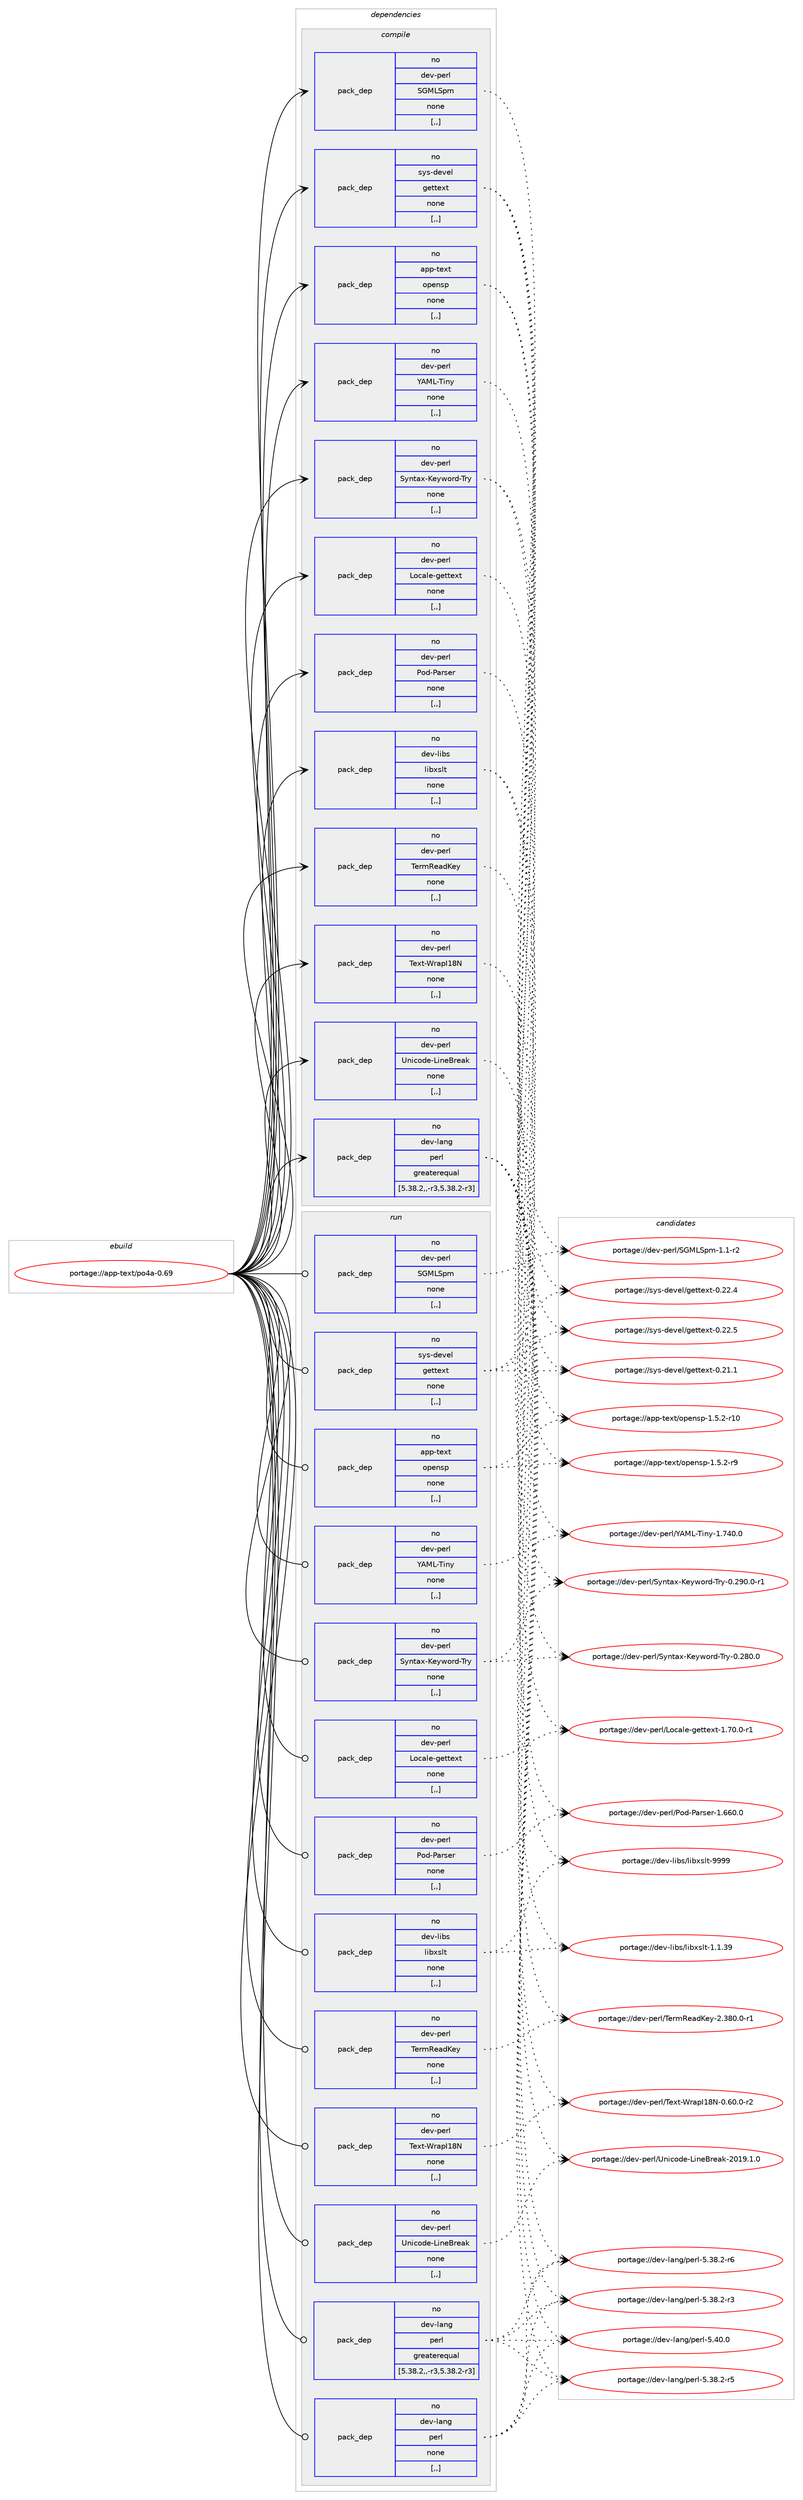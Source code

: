 digraph prolog {

# *************
# Graph options
# *************

newrank=true;
concentrate=true;
compound=true;
graph [rankdir=LR,fontname=Helvetica,fontsize=10,ranksep=1.5];#, ranksep=2.5, nodesep=0.2];
edge  [arrowhead=vee];
node  [fontname=Helvetica,fontsize=10];

# **********
# The ebuild
# **********

subgraph cluster_leftcol {
color=gray;
rank=same;
label=<<i>ebuild</i>>;
id [label="portage://app-text/po4a-0.69", color=red, width=4, href="../app-text/po4a-0.69.svg"];
}

# ****************
# The dependencies
# ****************

subgraph cluster_midcol {
color=gray;
label=<<i>dependencies</i>>;
subgraph cluster_compile {
fillcolor="#eeeeee";
style=filled;
label=<<i>compile</i>>;
subgraph pack40781 {
dependency56306 [label=<<TABLE BORDER="0" CELLBORDER="1" CELLSPACING="0" CELLPADDING="4" WIDTH="220"><TR><TD ROWSPAN="6" CELLPADDING="30">pack_dep</TD></TR><TR><TD WIDTH="110">no</TD></TR><TR><TD>app-text</TD></TR><TR><TD>opensp</TD></TR><TR><TD>none</TD></TR><TR><TD>[,,]</TD></TR></TABLE>>, shape=none, color=blue];
}
id:e -> dependency56306:w [weight=20,style="solid",arrowhead="vee"];
subgraph pack40782 {
dependency56307 [label=<<TABLE BORDER="0" CELLBORDER="1" CELLSPACING="0" CELLPADDING="4" WIDTH="220"><TR><TD ROWSPAN="6" CELLPADDING="30">pack_dep</TD></TR><TR><TD WIDTH="110">no</TD></TR><TR><TD>dev-lang</TD></TR><TR><TD>perl</TD></TR><TR><TD>greaterequal</TD></TR><TR><TD>[5.38.2,,-r3,5.38.2-r3]</TD></TR></TABLE>>, shape=none, color=blue];
}
id:e -> dependency56307:w [weight=20,style="solid",arrowhead="vee"];
subgraph pack40783 {
dependency56308 [label=<<TABLE BORDER="0" CELLBORDER="1" CELLSPACING="0" CELLPADDING="4" WIDTH="220"><TR><TD ROWSPAN="6" CELLPADDING="30">pack_dep</TD></TR><TR><TD WIDTH="110">no</TD></TR><TR><TD>dev-libs</TD></TR><TR><TD>libxslt</TD></TR><TR><TD>none</TD></TR><TR><TD>[,,]</TD></TR></TABLE>>, shape=none, color=blue];
}
id:e -> dependency56308:w [weight=20,style="solid",arrowhead="vee"];
subgraph pack40784 {
dependency56309 [label=<<TABLE BORDER="0" CELLBORDER="1" CELLSPACING="0" CELLPADDING="4" WIDTH="220"><TR><TD ROWSPAN="6" CELLPADDING="30">pack_dep</TD></TR><TR><TD WIDTH="110">no</TD></TR><TR><TD>dev-perl</TD></TR><TR><TD>Locale-gettext</TD></TR><TR><TD>none</TD></TR><TR><TD>[,,]</TD></TR></TABLE>>, shape=none, color=blue];
}
id:e -> dependency56309:w [weight=20,style="solid",arrowhead="vee"];
subgraph pack40785 {
dependency56310 [label=<<TABLE BORDER="0" CELLBORDER="1" CELLSPACING="0" CELLPADDING="4" WIDTH="220"><TR><TD ROWSPAN="6" CELLPADDING="30">pack_dep</TD></TR><TR><TD WIDTH="110">no</TD></TR><TR><TD>dev-perl</TD></TR><TR><TD>Pod-Parser</TD></TR><TR><TD>none</TD></TR><TR><TD>[,,]</TD></TR></TABLE>>, shape=none, color=blue];
}
id:e -> dependency56310:w [weight=20,style="solid",arrowhead="vee"];
subgraph pack40786 {
dependency56311 [label=<<TABLE BORDER="0" CELLBORDER="1" CELLSPACING="0" CELLPADDING="4" WIDTH="220"><TR><TD ROWSPAN="6" CELLPADDING="30">pack_dep</TD></TR><TR><TD WIDTH="110">no</TD></TR><TR><TD>dev-perl</TD></TR><TR><TD>SGMLSpm</TD></TR><TR><TD>none</TD></TR><TR><TD>[,,]</TD></TR></TABLE>>, shape=none, color=blue];
}
id:e -> dependency56311:w [weight=20,style="solid",arrowhead="vee"];
subgraph pack40787 {
dependency56312 [label=<<TABLE BORDER="0" CELLBORDER="1" CELLSPACING="0" CELLPADDING="4" WIDTH="220"><TR><TD ROWSPAN="6" CELLPADDING="30">pack_dep</TD></TR><TR><TD WIDTH="110">no</TD></TR><TR><TD>dev-perl</TD></TR><TR><TD>Syntax-Keyword-Try</TD></TR><TR><TD>none</TD></TR><TR><TD>[,,]</TD></TR></TABLE>>, shape=none, color=blue];
}
id:e -> dependency56312:w [weight=20,style="solid",arrowhead="vee"];
subgraph pack40788 {
dependency56313 [label=<<TABLE BORDER="0" CELLBORDER="1" CELLSPACING="0" CELLPADDING="4" WIDTH="220"><TR><TD ROWSPAN="6" CELLPADDING="30">pack_dep</TD></TR><TR><TD WIDTH="110">no</TD></TR><TR><TD>dev-perl</TD></TR><TR><TD>TermReadKey</TD></TR><TR><TD>none</TD></TR><TR><TD>[,,]</TD></TR></TABLE>>, shape=none, color=blue];
}
id:e -> dependency56313:w [weight=20,style="solid",arrowhead="vee"];
subgraph pack40789 {
dependency56314 [label=<<TABLE BORDER="0" CELLBORDER="1" CELLSPACING="0" CELLPADDING="4" WIDTH="220"><TR><TD ROWSPAN="6" CELLPADDING="30">pack_dep</TD></TR><TR><TD WIDTH="110">no</TD></TR><TR><TD>dev-perl</TD></TR><TR><TD>Text-WrapI18N</TD></TR><TR><TD>none</TD></TR><TR><TD>[,,]</TD></TR></TABLE>>, shape=none, color=blue];
}
id:e -> dependency56314:w [weight=20,style="solid",arrowhead="vee"];
subgraph pack40790 {
dependency56315 [label=<<TABLE BORDER="0" CELLBORDER="1" CELLSPACING="0" CELLPADDING="4" WIDTH="220"><TR><TD ROWSPAN="6" CELLPADDING="30">pack_dep</TD></TR><TR><TD WIDTH="110">no</TD></TR><TR><TD>dev-perl</TD></TR><TR><TD>Unicode-LineBreak</TD></TR><TR><TD>none</TD></TR><TR><TD>[,,]</TD></TR></TABLE>>, shape=none, color=blue];
}
id:e -> dependency56315:w [weight=20,style="solid",arrowhead="vee"];
subgraph pack40791 {
dependency56316 [label=<<TABLE BORDER="0" CELLBORDER="1" CELLSPACING="0" CELLPADDING="4" WIDTH="220"><TR><TD ROWSPAN="6" CELLPADDING="30">pack_dep</TD></TR><TR><TD WIDTH="110">no</TD></TR><TR><TD>dev-perl</TD></TR><TR><TD>YAML-Tiny</TD></TR><TR><TD>none</TD></TR><TR><TD>[,,]</TD></TR></TABLE>>, shape=none, color=blue];
}
id:e -> dependency56316:w [weight=20,style="solid",arrowhead="vee"];
subgraph pack40792 {
dependency56317 [label=<<TABLE BORDER="0" CELLBORDER="1" CELLSPACING="0" CELLPADDING="4" WIDTH="220"><TR><TD ROWSPAN="6" CELLPADDING="30">pack_dep</TD></TR><TR><TD WIDTH="110">no</TD></TR><TR><TD>sys-devel</TD></TR><TR><TD>gettext</TD></TR><TR><TD>none</TD></TR><TR><TD>[,,]</TD></TR></TABLE>>, shape=none, color=blue];
}
id:e -> dependency56317:w [weight=20,style="solid",arrowhead="vee"];
}
subgraph cluster_compileandrun {
fillcolor="#eeeeee";
style=filled;
label=<<i>compile and run</i>>;
}
subgraph cluster_run {
fillcolor="#eeeeee";
style=filled;
label=<<i>run</i>>;
subgraph pack40793 {
dependency56318 [label=<<TABLE BORDER="0" CELLBORDER="1" CELLSPACING="0" CELLPADDING="4" WIDTH="220"><TR><TD ROWSPAN="6" CELLPADDING="30">pack_dep</TD></TR><TR><TD WIDTH="110">no</TD></TR><TR><TD>app-text</TD></TR><TR><TD>opensp</TD></TR><TR><TD>none</TD></TR><TR><TD>[,,]</TD></TR></TABLE>>, shape=none, color=blue];
}
id:e -> dependency56318:w [weight=20,style="solid",arrowhead="odot"];
subgraph pack40794 {
dependency56319 [label=<<TABLE BORDER="0" CELLBORDER="1" CELLSPACING="0" CELLPADDING="4" WIDTH="220"><TR><TD ROWSPAN="6" CELLPADDING="30">pack_dep</TD></TR><TR><TD WIDTH="110">no</TD></TR><TR><TD>dev-lang</TD></TR><TR><TD>perl</TD></TR><TR><TD>greaterequal</TD></TR><TR><TD>[5.38.2,,-r3,5.38.2-r3]</TD></TR></TABLE>>, shape=none, color=blue];
}
id:e -> dependency56319:w [weight=20,style="solid",arrowhead="odot"];
subgraph pack40795 {
dependency56320 [label=<<TABLE BORDER="0" CELLBORDER="1" CELLSPACING="0" CELLPADDING="4" WIDTH="220"><TR><TD ROWSPAN="6" CELLPADDING="30">pack_dep</TD></TR><TR><TD WIDTH="110">no</TD></TR><TR><TD>dev-lang</TD></TR><TR><TD>perl</TD></TR><TR><TD>none</TD></TR><TR><TD>[,,]</TD></TR></TABLE>>, shape=none, color=blue];
}
id:e -> dependency56320:w [weight=20,style="solid",arrowhead="odot"];
subgraph pack40796 {
dependency56321 [label=<<TABLE BORDER="0" CELLBORDER="1" CELLSPACING="0" CELLPADDING="4" WIDTH="220"><TR><TD ROWSPAN="6" CELLPADDING="30">pack_dep</TD></TR><TR><TD WIDTH="110">no</TD></TR><TR><TD>dev-libs</TD></TR><TR><TD>libxslt</TD></TR><TR><TD>none</TD></TR><TR><TD>[,,]</TD></TR></TABLE>>, shape=none, color=blue];
}
id:e -> dependency56321:w [weight=20,style="solid",arrowhead="odot"];
subgraph pack40797 {
dependency56322 [label=<<TABLE BORDER="0" CELLBORDER="1" CELLSPACING="0" CELLPADDING="4" WIDTH="220"><TR><TD ROWSPAN="6" CELLPADDING="30">pack_dep</TD></TR><TR><TD WIDTH="110">no</TD></TR><TR><TD>dev-perl</TD></TR><TR><TD>Locale-gettext</TD></TR><TR><TD>none</TD></TR><TR><TD>[,,]</TD></TR></TABLE>>, shape=none, color=blue];
}
id:e -> dependency56322:w [weight=20,style="solid",arrowhead="odot"];
subgraph pack40798 {
dependency56323 [label=<<TABLE BORDER="0" CELLBORDER="1" CELLSPACING="0" CELLPADDING="4" WIDTH="220"><TR><TD ROWSPAN="6" CELLPADDING="30">pack_dep</TD></TR><TR><TD WIDTH="110">no</TD></TR><TR><TD>dev-perl</TD></TR><TR><TD>Pod-Parser</TD></TR><TR><TD>none</TD></TR><TR><TD>[,,]</TD></TR></TABLE>>, shape=none, color=blue];
}
id:e -> dependency56323:w [weight=20,style="solid",arrowhead="odot"];
subgraph pack40799 {
dependency56324 [label=<<TABLE BORDER="0" CELLBORDER="1" CELLSPACING="0" CELLPADDING="4" WIDTH="220"><TR><TD ROWSPAN="6" CELLPADDING="30">pack_dep</TD></TR><TR><TD WIDTH="110">no</TD></TR><TR><TD>dev-perl</TD></TR><TR><TD>SGMLSpm</TD></TR><TR><TD>none</TD></TR><TR><TD>[,,]</TD></TR></TABLE>>, shape=none, color=blue];
}
id:e -> dependency56324:w [weight=20,style="solid",arrowhead="odot"];
subgraph pack40800 {
dependency56325 [label=<<TABLE BORDER="0" CELLBORDER="1" CELLSPACING="0" CELLPADDING="4" WIDTH="220"><TR><TD ROWSPAN="6" CELLPADDING="30">pack_dep</TD></TR><TR><TD WIDTH="110">no</TD></TR><TR><TD>dev-perl</TD></TR><TR><TD>Syntax-Keyword-Try</TD></TR><TR><TD>none</TD></TR><TR><TD>[,,]</TD></TR></TABLE>>, shape=none, color=blue];
}
id:e -> dependency56325:w [weight=20,style="solid",arrowhead="odot"];
subgraph pack40801 {
dependency56326 [label=<<TABLE BORDER="0" CELLBORDER="1" CELLSPACING="0" CELLPADDING="4" WIDTH="220"><TR><TD ROWSPAN="6" CELLPADDING="30">pack_dep</TD></TR><TR><TD WIDTH="110">no</TD></TR><TR><TD>dev-perl</TD></TR><TR><TD>TermReadKey</TD></TR><TR><TD>none</TD></TR><TR><TD>[,,]</TD></TR></TABLE>>, shape=none, color=blue];
}
id:e -> dependency56326:w [weight=20,style="solid",arrowhead="odot"];
subgraph pack40802 {
dependency56327 [label=<<TABLE BORDER="0" CELLBORDER="1" CELLSPACING="0" CELLPADDING="4" WIDTH="220"><TR><TD ROWSPAN="6" CELLPADDING="30">pack_dep</TD></TR><TR><TD WIDTH="110">no</TD></TR><TR><TD>dev-perl</TD></TR><TR><TD>Text-WrapI18N</TD></TR><TR><TD>none</TD></TR><TR><TD>[,,]</TD></TR></TABLE>>, shape=none, color=blue];
}
id:e -> dependency56327:w [weight=20,style="solid",arrowhead="odot"];
subgraph pack40803 {
dependency56328 [label=<<TABLE BORDER="0" CELLBORDER="1" CELLSPACING="0" CELLPADDING="4" WIDTH="220"><TR><TD ROWSPAN="6" CELLPADDING="30">pack_dep</TD></TR><TR><TD WIDTH="110">no</TD></TR><TR><TD>dev-perl</TD></TR><TR><TD>Unicode-LineBreak</TD></TR><TR><TD>none</TD></TR><TR><TD>[,,]</TD></TR></TABLE>>, shape=none, color=blue];
}
id:e -> dependency56328:w [weight=20,style="solid",arrowhead="odot"];
subgraph pack40804 {
dependency56329 [label=<<TABLE BORDER="0" CELLBORDER="1" CELLSPACING="0" CELLPADDING="4" WIDTH="220"><TR><TD ROWSPAN="6" CELLPADDING="30">pack_dep</TD></TR><TR><TD WIDTH="110">no</TD></TR><TR><TD>dev-perl</TD></TR><TR><TD>YAML-Tiny</TD></TR><TR><TD>none</TD></TR><TR><TD>[,,]</TD></TR></TABLE>>, shape=none, color=blue];
}
id:e -> dependency56329:w [weight=20,style="solid",arrowhead="odot"];
subgraph pack40805 {
dependency56330 [label=<<TABLE BORDER="0" CELLBORDER="1" CELLSPACING="0" CELLPADDING="4" WIDTH="220"><TR><TD ROWSPAN="6" CELLPADDING="30">pack_dep</TD></TR><TR><TD WIDTH="110">no</TD></TR><TR><TD>sys-devel</TD></TR><TR><TD>gettext</TD></TR><TR><TD>none</TD></TR><TR><TD>[,,]</TD></TR></TABLE>>, shape=none, color=blue];
}
id:e -> dependency56330:w [weight=20,style="solid",arrowhead="odot"];
}
}

# **************
# The candidates
# **************

subgraph cluster_choices {
rank=same;
color=gray;
label=<<i>candidates</i>>;

subgraph choice40781 {
color=black;
nodesep=1;
choice971121124511610112011647111112101110115112454946534650451144948 [label="portage://app-text/opensp-1.5.2-r10", color=red, width=4,href="../app-text/opensp-1.5.2-r10.svg"];
choice9711211245116101120116471111121011101151124549465346504511457 [label="portage://app-text/opensp-1.5.2-r9", color=red, width=4,href="../app-text/opensp-1.5.2-r9.svg"];
dependency56306:e -> choice971121124511610112011647111112101110115112454946534650451144948:w [style=dotted,weight="100"];
dependency56306:e -> choice9711211245116101120116471111121011101151124549465346504511457:w [style=dotted,weight="100"];
}
subgraph choice40782 {
color=black;
nodesep=1;
choice100101118451089711010347112101114108455346515646504511451 [label="portage://dev-lang/perl-5.38.2-r3", color=red, width=4,href="../dev-lang/perl-5.38.2-r3.svg"];
choice100101118451089711010347112101114108455346515646504511453 [label="portage://dev-lang/perl-5.38.2-r5", color=red, width=4,href="../dev-lang/perl-5.38.2-r5.svg"];
choice100101118451089711010347112101114108455346515646504511454 [label="portage://dev-lang/perl-5.38.2-r6", color=red, width=4,href="../dev-lang/perl-5.38.2-r6.svg"];
choice10010111845108971101034711210111410845534652484648 [label="portage://dev-lang/perl-5.40.0", color=red, width=4,href="../dev-lang/perl-5.40.0.svg"];
dependency56307:e -> choice100101118451089711010347112101114108455346515646504511451:w [style=dotted,weight="100"];
dependency56307:e -> choice100101118451089711010347112101114108455346515646504511453:w [style=dotted,weight="100"];
dependency56307:e -> choice100101118451089711010347112101114108455346515646504511454:w [style=dotted,weight="100"];
dependency56307:e -> choice10010111845108971101034711210111410845534652484648:w [style=dotted,weight="100"];
}
subgraph choice40783 {
color=black;
nodesep=1;
choice1001011184510810598115471081059812011510811645494649465157 [label="portage://dev-libs/libxslt-1.1.39", color=red, width=4,href="../dev-libs/libxslt-1.1.39.svg"];
choice100101118451081059811547108105981201151081164557575757 [label="portage://dev-libs/libxslt-9999", color=red, width=4,href="../dev-libs/libxslt-9999.svg"];
dependency56308:e -> choice1001011184510810598115471081059812011510811645494649465157:w [style=dotted,weight="100"];
dependency56308:e -> choice100101118451081059811547108105981201151081164557575757:w [style=dotted,weight="100"];
}
subgraph choice40784 {
color=black;
nodesep=1;
choice100101118451121011141084776111999710810145103101116116101120116454946554846484511449 [label="portage://dev-perl/Locale-gettext-1.70.0-r1", color=red, width=4,href="../dev-perl/Locale-gettext-1.70.0-r1.svg"];
dependency56309:e -> choice100101118451121011141084776111999710810145103101116116101120116454946554846484511449:w [style=dotted,weight="100"];
}
subgraph choice40785 {
color=black;
nodesep=1;
choice1001011184511210111410847801111004580971141151011144549465454484648 [label="portage://dev-perl/Pod-Parser-1.660.0", color=red, width=4,href="../dev-perl/Pod-Parser-1.660.0.svg"];
dependency56310:e -> choice1001011184511210111410847801111004580971141151011144549465454484648:w [style=dotted,weight="100"];
}
subgraph choice40786 {
color=black;
nodesep=1;
choice10010111845112101114108478371777683112109454946494511450 [label="portage://dev-perl/SGMLSpm-1.1-r2", color=red, width=4,href="../dev-perl/SGMLSpm-1.1-r2.svg"];
dependency56311:e -> choice10010111845112101114108478371777683112109454946494511450:w [style=dotted,weight="100"];
}
subgraph choice40787 {
color=black;
nodesep=1;
choice10010111845112101114108478312111011697120457510112111911111410045841141214548465056484648 [label="portage://dev-perl/Syntax-Keyword-Try-0.280.0", color=red, width=4,href="../dev-perl/Syntax-Keyword-Try-0.280.0.svg"];
choice100101118451121011141084783121110116971204575101121119111114100458411412145484650574846484511449 [label="portage://dev-perl/Syntax-Keyword-Try-0.290.0-r1", color=red, width=4,href="../dev-perl/Syntax-Keyword-Try-0.290.0-r1.svg"];
dependency56312:e -> choice10010111845112101114108478312111011697120457510112111911111410045841141214548465056484648:w [style=dotted,weight="100"];
dependency56312:e -> choice100101118451121011141084783121110116971204575101121119111114100458411412145484650574846484511449:w [style=dotted,weight="100"];
}
subgraph choice40788 {
color=black;
nodesep=1;
choice10010111845112101114108478410111410982101971007510112145504651564846484511449 [label="portage://dev-perl/TermReadKey-2.380.0-r1", color=red, width=4,href="../dev-perl/TermReadKey-2.380.0-r1.svg"];
dependency56313:e -> choice10010111845112101114108478410111410982101971007510112145504651564846484511449:w [style=dotted,weight="100"];
}
subgraph choice40789 {
color=black;
nodesep=1;
choice10010111845112101114108478410112011645871149711273495678454846544846484511450 [label="portage://dev-perl/Text-WrapI18N-0.60.0-r2", color=red, width=4,href="../dev-perl/Text-WrapI18N-0.60.0-r2.svg"];
dependency56314:e -> choice10010111845112101114108478410112011645871149711273495678454846544846484511450:w [style=dotted,weight="100"];
}
subgraph choice40790 {
color=black;
nodesep=1;
choice1001011184511210111410847851101059911110010145761051101016611410197107455048495746494648 [label="portage://dev-perl/Unicode-LineBreak-2019.1.0", color=red, width=4,href="../dev-perl/Unicode-LineBreak-2019.1.0.svg"];
dependency56315:e -> choice1001011184511210111410847851101059911110010145761051101016611410197107455048495746494648:w [style=dotted,weight="100"];
}
subgraph choice40791 {
color=black;
nodesep=1;
choice10010111845112101114108478965777645841051101214549465552484648 [label="portage://dev-perl/YAML-Tiny-1.740.0", color=red, width=4,href="../dev-perl/YAML-Tiny-1.740.0.svg"];
dependency56316:e -> choice10010111845112101114108478965777645841051101214549465552484648:w [style=dotted,weight="100"];
}
subgraph choice40792 {
color=black;
nodesep=1;
choice115121115451001011181011084710310111611610112011645484650494649 [label="portage://sys-devel/gettext-0.21.1", color=red, width=4,href="../sys-devel/gettext-0.21.1.svg"];
choice115121115451001011181011084710310111611610112011645484650504652 [label="portage://sys-devel/gettext-0.22.4", color=red, width=4,href="../sys-devel/gettext-0.22.4.svg"];
choice115121115451001011181011084710310111611610112011645484650504653 [label="portage://sys-devel/gettext-0.22.5", color=red, width=4,href="../sys-devel/gettext-0.22.5.svg"];
dependency56317:e -> choice115121115451001011181011084710310111611610112011645484650494649:w [style=dotted,weight="100"];
dependency56317:e -> choice115121115451001011181011084710310111611610112011645484650504652:w [style=dotted,weight="100"];
dependency56317:e -> choice115121115451001011181011084710310111611610112011645484650504653:w [style=dotted,weight="100"];
}
subgraph choice40793 {
color=black;
nodesep=1;
choice971121124511610112011647111112101110115112454946534650451144948 [label="portage://app-text/opensp-1.5.2-r10", color=red, width=4,href="../app-text/opensp-1.5.2-r10.svg"];
choice9711211245116101120116471111121011101151124549465346504511457 [label="portage://app-text/opensp-1.5.2-r9", color=red, width=4,href="../app-text/opensp-1.5.2-r9.svg"];
dependency56318:e -> choice971121124511610112011647111112101110115112454946534650451144948:w [style=dotted,weight="100"];
dependency56318:e -> choice9711211245116101120116471111121011101151124549465346504511457:w [style=dotted,weight="100"];
}
subgraph choice40794 {
color=black;
nodesep=1;
choice100101118451089711010347112101114108455346515646504511451 [label="portage://dev-lang/perl-5.38.2-r3", color=red, width=4,href="../dev-lang/perl-5.38.2-r3.svg"];
choice100101118451089711010347112101114108455346515646504511453 [label="portage://dev-lang/perl-5.38.2-r5", color=red, width=4,href="../dev-lang/perl-5.38.2-r5.svg"];
choice100101118451089711010347112101114108455346515646504511454 [label="portage://dev-lang/perl-5.38.2-r6", color=red, width=4,href="../dev-lang/perl-5.38.2-r6.svg"];
choice10010111845108971101034711210111410845534652484648 [label="portage://dev-lang/perl-5.40.0", color=red, width=4,href="../dev-lang/perl-5.40.0.svg"];
dependency56319:e -> choice100101118451089711010347112101114108455346515646504511451:w [style=dotted,weight="100"];
dependency56319:e -> choice100101118451089711010347112101114108455346515646504511453:w [style=dotted,weight="100"];
dependency56319:e -> choice100101118451089711010347112101114108455346515646504511454:w [style=dotted,weight="100"];
dependency56319:e -> choice10010111845108971101034711210111410845534652484648:w [style=dotted,weight="100"];
}
subgraph choice40795 {
color=black;
nodesep=1;
choice100101118451089711010347112101114108455346515646504511451 [label="portage://dev-lang/perl-5.38.2-r3", color=red, width=4,href="../dev-lang/perl-5.38.2-r3.svg"];
choice100101118451089711010347112101114108455346515646504511453 [label="portage://dev-lang/perl-5.38.2-r5", color=red, width=4,href="../dev-lang/perl-5.38.2-r5.svg"];
choice100101118451089711010347112101114108455346515646504511454 [label="portage://dev-lang/perl-5.38.2-r6", color=red, width=4,href="../dev-lang/perl-5.38.2-r6.svg"];
choice10010111845108971101034711210111410845534652484648 [label="portage://dev-lang/perl-5.40.0", color=red, width=4,href="../dev-lang/perl-5.40.0.svg"];
dependency56320:e -> choice100101118451089711010347112101114108455346515646504511451:w [style=dotted,weight="100"];
dependency56320:e -> choice100101118451089711010347112101114108455346515646504511453:w [style=dotted,weight="100"];
dependency56320:e -> choice100101118451089711010347112101114108455346515646504511454:w [style=dotted,weight="100"];
dependency56320:e -> choice10010111845108971101034711210111410845534652484648:w [style=dotted,weight="100"];
}
subgraph choice40796 {
color=black;
nodesep=1;
choice1001011184510810598115471081059812011510811645494649465157 [label="portage://dev-libs/libxslt-1.1.39", color=red, width=4,href="../dev-libs/libxslt-1.1.39.svg"];
choice100101118451081059811547108105981201151081164557575757 [label="portage://dev-libs/libxslt-9999", color=red, width=4,href="../dev-libs/libxslt-9999.svg"];
dependency56321:e -> choice1001011184510810598115471081059812011510811645494649465157:w [style=dotted,weight="100"];
dependency56321:e -> choice100101118451081059811547108105981201151081164557575757:w [style=dotted,weight="100"];
}
subgraph choice40797 {
color=black;
nodesep=1;
choice100101118451121011141084776111999710810145103101116116101120116454946554846484511449 [label="portage://dev-perl/Locale-gettext-1.70.0-r1", color=red, width=4,href="../dev-perl/Locale-gettext-1.70.0-r1.svg"];
dependency56322:e -> choice100101118451121011141084776111999710810145103101116116101120116454946554846484511449:w [style=dotted,weight="100"];
}
subgraph choice40798 {
color=black;
nodesep=1;
choice1001011184511210111410847801111004580971141151011144549465454484648 [label="portage://dev-perl/Pod-Parser-1.660.0", color=red, width=4,href="../dev-perl/Pod-Parser-1.660.0.svg"];
dependency56323:e -> choice1001011184511210111410847801111004580971141151011144549465454484648:w [style=dotted,weight="100"];
}
subgraph choice40799 {
color=black;
nodesep=1;
choice10010111845112101114108478371777683112109454946494511450 [label="portage://dev-perl/SGMLSpm-1.1-r2", color=red, width=4,href="../dev-perl/SGMLSpm-1.1-r2.svg"];
dependency56324:e -> choice10010111845112101114108478371777683112109454946494511450:w [style=dotted,weight="100"];
}
subgraph choice40800 {
color=black;
nodesep=1;
choice10010111845112101114108478312111011697120457510112111911111410045841141214548465056484648 [label="portage://dev-perl/Syntax-Keyword-Try-0.280.0", color=red, width=4,href="../dev-perl/Syntax-Keyword-Try-0.280.0.svg"];
choice100101118451121011141084783121110116971204575101121119111114100458411412145484650574846484511449 [label="portage://dev-perl/Syntax-Keyword-Try-0.290.0-r1", color=red, width=4,href="../dev-perl/Syntax-Keyword-Try-0.290.0-r1.svg"];
dependency56325:e -> choice10010111845112101114108478312111011697120457510112111911111410045841141214548465056484648:w [style=dotted,weight="100"];
dependency56325:e -> choice100101118451121011141084783121110116971204575101121119111114100458411412145484650574846484511449:w [style=dotted,weight="100"];
}
subgraph choice40801 {
color=black;
nodesep=1;
choice10010111845112101114108478410111410982101971007510112145504651564846484511449 [label="portage://dev-perl/TermReadKey-2.380.0-r1", color=red, width=4,href="../dev-perl/TermReadKey-2.380.0-r1.svg"];
dependency56326:e -> choice10010111845112101114108478410111410982101971007510112145504651564846484511449:w [style=dotted,weight="100"];
}
subgraph choice40802 {
color=black;
nodesep=1;
choice10010111845112101114108478410112011645871149711273495678454846544846484511450 [label="portage://dev-perl/Text-WrapI18N-0.60.0-r2", color=red, width=4,href="../dev-perl/Text-WrapI18N-0.60.0-r2.svg"];
dependency56327:e -> choice10010111845112101114108478410112011645871149711273495678454846544846484511450:w [style=dotted,weight="100"];
}
subgraph choice40803 {
color=black;
nodesep=1;
choice1001011184511210111410847851101059911110010145761051101016611410197107455048495746494648 [label="portage://dev-perl/Unicode-LineBreak-2019.1.0", color=red, width=4,href="../dev-perl/Unicode-LineBreak-2019.1.0.svg"];
dependency56328:e -> choice1001011184511210111410847851101059911110010145761051101016611410197107455048495746494648:w [style=dotted,weight="100"];
}
subgraph choice40804 {
color=black;
nodesep=1;
choice10010111845112101114108478965777645841051101214549465552484648 [label="portage://dev-perl/YAML-Tiny-1.740.0", color=red, width=4,href="../dev-perl/YAML-Tiny-1.740.0.svg"];
dependency56329:e -> choice10010111845112101114108478965777645841051101214549465552484648:w [style=dotted,weight="100"];
}
subgraph choice40805 {
color=black;
nodesep=1;
choice115121115451001011181011084710310111611610112011645484650494649 [label="portage://sys-devel/gettext-0.21.1", color=red, width=4,href="../sys-devel/gettext-0.21.1.svg"];
choice115121115451001011181011084710310111611610112011645484650504652 [label="portage://sys-devel/gettext-0.22.4", color=red, width=4,href="../sys-devel/gettext-0.22.4.svg"];
choice115121115451001011181011084710310111611610112011645484650504653 [label="portage://sys-devel/gettext-0.22.5", color=red, width=4,href="../sys-devel/gettext-0.22.5.svg"];
dependency56330:e -> choice115121115451001011181011084710310111611610112011645484650494649:w [style=dotted,weight="100"];
dependency56330:e -> choice115121115451001011181011084710310111611610112011645484650504652:w [style=dotted,weight="100"];
dependency56330:e -> choice115121115451001011181011084710310111611610112011645484650504653:w [style=dotted,weight="100"];
}
}

}
